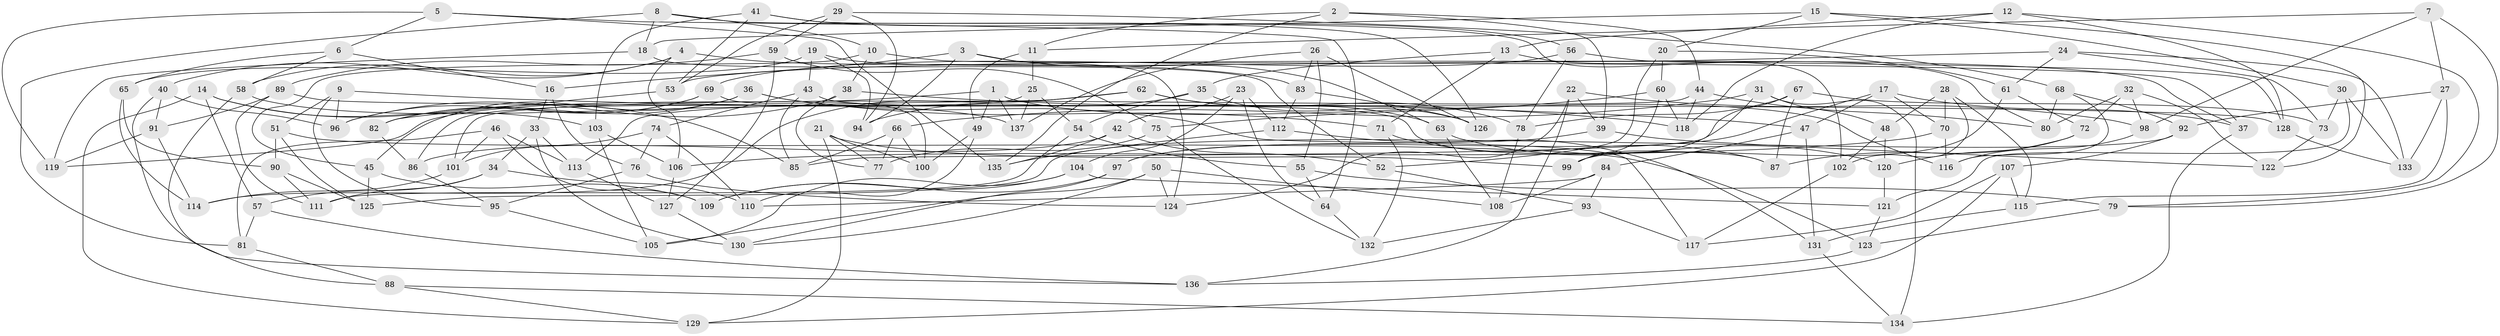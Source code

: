 // coarse degree distribution, {4: 0.4431818181818182, 6: 0.5113636363636364, 5: 0.045454545454545456}
// Generated by graph-tools (version 1.1) at 2025/52/02/27/25 19:52:27]
// undirected, 137 vertices, 274 edges
graph export_dot {
graph [start="1"]
  node [color=gray90,style=filled];
  1;
  2;
  3;
  4;
  5;
  6;
  7;
  8;
  9;
  10;
  11;
  12;
  13;
  14;
  15;
  16;
  17;
  18;
  19;
  20;
  21;
  22;
  23;
  24;
  25;
  26;
  27;
  28;
  29;
  30;
  31;
  32;
  33;
  34;
  35;
  36;
  37;
  38;
  39;
  40;
  41;
  42;
  43;
  44;
  45;
  46;
  47;
  48;
  49;
  50;
  51;
  52;
  53;
  54;
  55;
  56;
  57;
  58;
  59;
  60;
  61;
  62;
  63;
  64;
  65;
  66;
  67;
  68;
  69;
  70;
  71;
  72;
  73;
  74;
  75;
  76;
  77;
  78;
  79;
  80;
  81;
  82;
  83;
  84;
  85;
  86;
  87;
  88;
  89;
  90;
  91;
  92;
  93;
  94;
  95;
  96;
  97;
  98;
  99;
  100;
  101;
  102;
  103;
  104;
  105;
  106;
  107;
  108;
  109;
  110;
  111;
  112;
  113;
  114;
  115;
  116;
  117;
  118;
  119;
  120;
  121;
  122;
  123;
  124;
  125;
  126;
  127;
  128;
  129;
  130;
  131;
  132;
  133;
  134;
  135;
  136;
  137;
  1 -- 137;
  1 -- 49;
  1 -- 119;
  1 -- 116;
  2 -- 39;
  2 -- 135;
  2 -- 11;
  2 -- 44;
  3 -- 16;
  3 -- 63;
  3 -- 124;
  3 -- 94;
  4 -- 58;
  4 -- 83;
  4 -- 106;
  4 -- 40;
  5 -- 135;
  5 -- 119;
  5 -- 6;
  5 -- 64;
  6 -- 65;
  6 -- 16;
  6 -- 58;
  7 -- 11;
  7 -- 98;
  7 -- 27;
  7 -- 79;
  8 -- 18;
  8 -- 102;
  8 -- 81;
  8 -- 10;
  9 -- 51;
  9 -- 47;
  9 -- 96;
  9 -- 95;
  10 -- 38;
  10 -- 37;
  10 -- 45;
  11 -- 25;
  11 -- 49;
  12 -- 13;
  12 -- 79;
  12 -- 128;
  12 -- 118;
  13 -- 80;
  13 -- 35;
  13 -- 71;
  14 -- 129;
  14 -- 57;
  14 -- 85;
  14 -- 103;
  15 -- 30;
  15 -- 20;
  15 -- 122;
  15 -- 18;
  16 -- 76;
  16 -- 33;
  17 -- 70;
  17 -- 47;
  17 -- 97;
  17 -- 37;
  18 -- 52;
  18 -- 119;
  19 -- 37;
  19 -- 43;
  19 -- 65;
  19 -- 94;
  20 -- 52;
  20 -- 60;
  20 -- 61;
  21 -- 129;
  21 -- 77;
  21 -- 100;
  21 -- 99;
  22 -- 39;
  22 -- 124;
  22 -- 98;
  22 -- 136;
  23 -- 42;
  23 -- 112;
  23 -- 104;
  23 -- 64;
  24 -- 53;
  24 -- 61;
  24 -- 73;
  24 -- 133;
  25 -- 137;
  25 -- 86;
  25 -- 54;
  26 -- 126;
  26 -- 137;
  26 -- 55;
  26 -- 83;
  27 -- 133;
  27 -- 92;
  27 -- 115;
  28 -- 70;
  28 -- 102;
  28 -- 48;
  28 -- 115;
  29 -- 68;
  29 -- 94;
  29 -- 59;
  29 -- 53;
  30 -- 133;
  30 -- 73;
  30 -- 121;
  31 -- 48;
  31 -- 99;
  31 -- 134;
  31 -- 66;
  32 -- 98;
  32 -- 80;
  32 -- 72;
  32 -- 122;
  33 -- 34;
  33 -- 113;
  33 -- 130;
  34 -- 110;
  34 -- 111;
  34 -- 57;
  35 -- 126;
  35 -- 94;
  35 -- 54;
  36 -- 117;
  36 -- 82;
  36 -- 45;
  36 -- 71;
  37 -- 134;
  38 -- 77;
  38 -- 118;
  38 -- 96;
  39 -- 122;
  39 -- 97;
  40 -- 96;
  40 -- 136;
  40 -- 91;
  41 -- 53;
  41 -- 103;
  41 -- 56;
  41 -- 126;
  42 -- 86;
  42 -- 135;
  42 -- 52;
  43 -- 74;
  43 -- 87;
  43 -- 85;
  44 -- 118;
  44 -- 101;
  44 -- 80;
  45 -- 109;
  45 -- 125;
  46 -- 109;
  46 -- 113;
  46 -- 81;
  46 -- 101;
  47 -- 131;
  47 -- 84;
  48 -- 120;
  48 -- 102;
  49 -- 100;
  49 -- 110;
  50 -- 130;
  50 -- 108;
  50 -- 124;
  50 -- 105;
  51 -- 123;
  51 -- 125;
  51 -- 90;
  52 -- 93;
  53 -- 82;
  54 -- 111;
  54 -- 55;
  55 -- 79;
  55 -- 64;
  56 -- 78;
  56 -- 69;
  56 -- 128;
  57 -- 136;
  57 -- 81;
  58 -- 88;
  58 -- 137;
  59 -- 75;
  59 -- 89;
  59 -- 127;
  60 -- 118;
  60 -- 75;
  60 -- 99;
  61 -- 99;
  61 -- 72;
  62 -- 63;
  62 -- 113;
  62 -- 78;
  62 -- 114;
  63 -- 120;
  63 -- 108;
  64 -- 132;
  65 -- 114;
  65 -- 90;
  66 -- 85;
  66 -- 100;
  66 -- 77;
  67 -- 85;
  67 -- 78;
  67 -- 87;
  67 -- 73;
  68 -- 116;
  68 -- 80;
  68 -- 92;
  69 -- 96;
  69 -- 82;
  69 -- 100;
  70 -- 106;
  70 -- 116;
  71 -- 132;
  71 -- 87;
  72 -- 120;
  72 -- 87;
  73 -- 122;
  74 -- 101;
  74 -- 76;
  74 -- 110;
  75 -- 77;
  75 -- 132;
  76 -- 95;
  76 -- 124;
  78 -- 108;
  79 -- 123;
  81 -- 88;
  82 -- 86;
  83 -- 126;
  83 -- 112;
  84 -- 110;
  84 -- 108;
  84 -- 93;
  86 -- 95;
  88 -- 129;
  88 -- 134;
  89 -- 111;
  89 -- 91;
  89 -- 128;
  90 -- 111;
  90 -- 125;
  91 -- 119;
  91 -- 114;
  92 -- 107;
  92 -- 125;
  93 -- 132;
  93 -- 117;
  95 -- 105;
  97 -- 130;
  97 -- 109;
  98 -- 116;
  101 -- 114;
  102 -- 117;
  103 -- 105;
  103 -- 106;
  104 -- 121;
  104 -- 105;
  104 -- 109;
  106 -- 127;
  107 -- 115;
  107 -- 129;
  107 -- 117;
  112 -- 131;
  112 -- 135;
  113 -- 127;
  115 -- 131;
  120 -- 121;
  121 -- 123;
  123 -- 136;
  127 -- 130;
  128 -- 133;
  131 -- 134;
}
